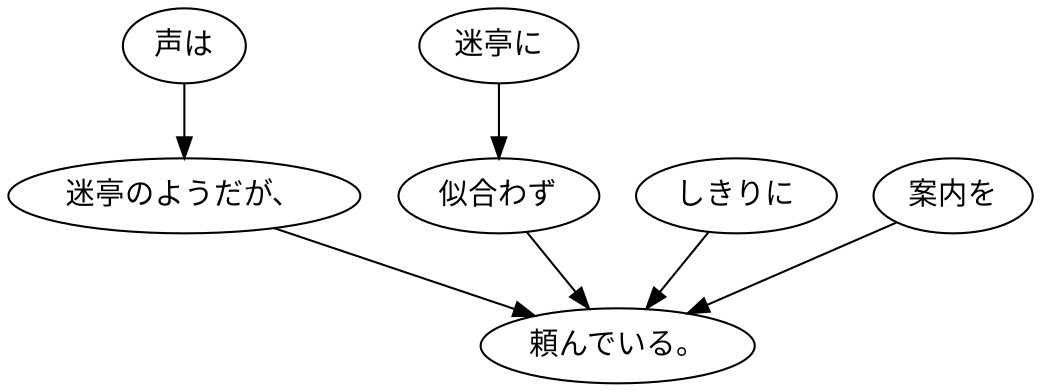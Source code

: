 digraph graph5849 {
	node0 [label="声は"];
	node1 [label="迷亭のようだが、"];
	node2 [label="迷亭に"];
	node3 [label="似合わず"];
	node4 [label="しきりに"];
	node5 [label="案内を"];
	node6 [label="頼んでいる。"];
	node0 -> node1;
	node1 -> node6;
	node2 -> node3;
	node3 -> node6;
	node4 -> node6;
	node5 -> node6;
}
